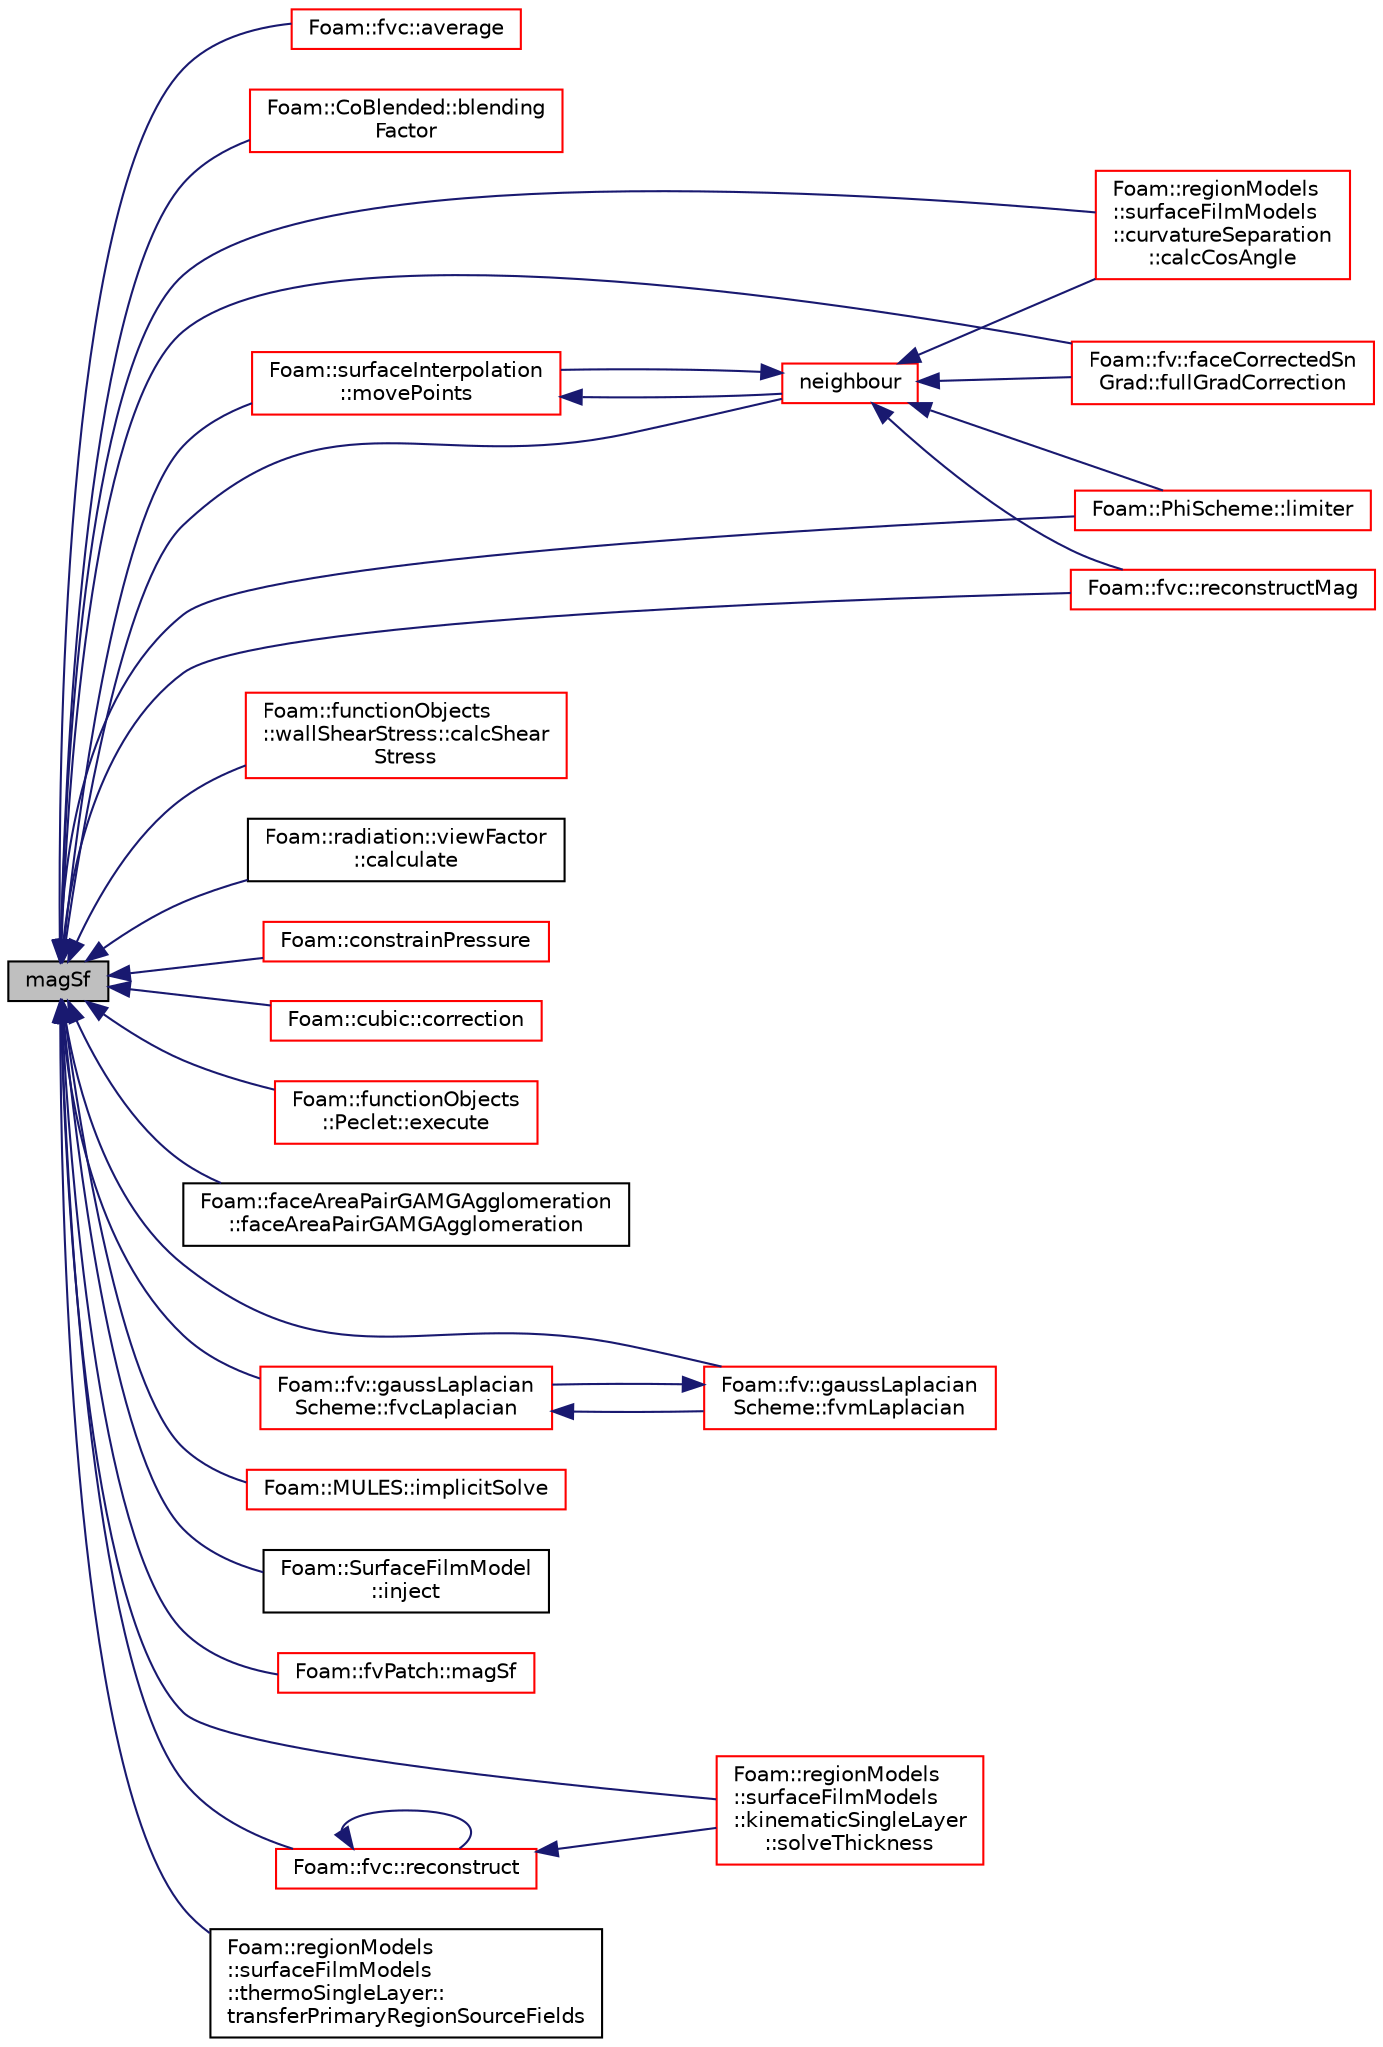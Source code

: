 digraph "magSf"
{
  bgcolor="transparent";
  edge [fontname="Helvetica",fontsize="10",labelfontname="Helvetica",labelfontsize="10"];
  node [fontname="Helvetica",fontsize="10",shape=record];
  rankdir="LR";
  Node1 [label="magSf",height=0.2,width=0.4,color="black", fillcolor="grey75", style="filled", fontcolor="black"];
  Node1 -> Node2 [dir="back",color="midnightblue",fontsize="10",style="solid",fontname="Helvetica"];
  Node2 [label="Foam::fvc::average",height=0.2,width=0.4,color="red",URL="$a11009.html#a081533edd829853720cd0cbb61c5d49f",tooltip="Area-weighted average a surfaceField creating a volField. "];
  Node1 -> Node3 [dir="back",color="midnightblue",fontsize="10",style="solid",fontname="Helvetica"];
  Node3 [label="Foam::CoBlended::blending\lFactor",height=0.2,width=0.4,color="red",URL="$a00299.html#a82617bba2d0f481ec5866b91793d5703",tooltip="Return the face-based blending factor. "];
  Node1 -> Node4 [dir="back",color="midnightblue",fontsize="10",style="solid",fontname="Helvetica"];
  Node4 [label="Foam::regionModels\l::surfaceFilmModels\l::curvatureSeparation\l::calcCosAngle",height=0.2,width=0.4,color="red",URL="$a00453.html#a1d6b5a28655335fe9dcdeafcf44d0056",tooltip="Calculate the cosine of the angle between gravity vector and. "];
  Node1 -> Node5 [dir="back",color="midnightblue",fontsize="10",style="solid",fontname="Helvetica"];
  Node5 [label="Foam::functionObjects\l::wallShearStress::calcShear\lStress",height=0.2,width=0.4,color="red",URL="$a02948.html#a8a6d77ce57a081d39fa4e76f5415edec",tooltip="Calculate the shear stress. "];
  Node1 -> Node6 [dir="back",color="midnightblue",fontsize="10",style="solid",fontname="Helvetica"];
  Node6 [label="Foam::radiation::viewFactor\l::calculate",height=0.2,width=0.4,color="black",URL="$a02899.html#afe1d8348c24e6589bc7c0b3f689316a7",tooltip="Solve system of equation(s) "];
  Node1 -> Node7 [dir="back",color="midnightblue",fontsize="10",style="solid",fontname="Helvetica"];
  Node7 [label="Foam::constrainPressure",height=0.2,width=0.4,color="red",URL="$a10974.html#a032bf69fc7d5a3289a0785f6f3d8b75b"];
  Node1 -> Node8 [dir="back",color="midnightblue",fontsize="10",style="solid",fontname="Helvetica"];
  Node8 [label="Foam::cubic::correction",height=0.2,width=0.4,color="red",URL="$a00448.html#a575a424a2a3d61de0e8d6ad368b61be1",tooltip="Return the explicit correction to the face-interpolate. "];
  Node1 -> Node9 [dir="back",color="midnightblue",fontsize="10",style="solid",fontname="Helvetica"];
  Node9 [label="Foam::functionObjects\l::Peclet::execute",height=0.2,width=0.4,color="red",URL="$a01865.html#a61af3e60b94ae3e748f6fbac1e794af7",tooltip="Execute, currently does nothing. "];
  Node1 -> Node10 [dir="back",color="midnightblue",fontsize="10",style="solid",fontname="Helvetica"];
  Node10 [label="Foam::faceAreaPairGAMGAgglomeration\l::faceAreaPairGAMGAgglomeration",height=0.2,width=0.4,color="black",URL="$a00727.html#a7906519c7c208b56f01aaf7addac8958",tooltip="Construct given mesh and controls. "];
  Node1 -> Node11 [dir="back",color="midnightblue",fontsize="10",style="solid",fontname="Helvetica"];
  Node11 [label="Foam::fv::faceCorrectedSn\lGrad::fullGradCorrection",height=0.2,width=0.4,color="red",URL="$a00733.html#a1d818a559677e63f3aa628f1787133ce",tooltip="Return the explicit correction to the faceCorrectedSnGrad. "];
  Node1 -> Node12 [dir="back",color="midnightblue",fontsize="10",style="solid",fontname="Helvetica"];
  Node12 [label="Foam::fv::gaussLaplacian\lScheme::fvcLaplacian",height=0.2,width=0.4,color="red",URL="$a00919.html#a3b7763d1c413ef4161fb02b170ba7194"];
  Node12 -> Node13 [dir="back",color="midnightblue",fontsize="10",style="solid",fontname="Helvetica"];
  Node13 [label="Foam::fv::gaussLaplacian\lScheme::fvmLaplacian",height=0.2,width=0.4,color="red",URL="$a00919.html#ac363258e34a38773cd5e029506a4b945"];
  Node13 -> Node12 [dir="back",color="midnightblue",fontsize="10",style="solid",fontname="Helvetica"];
  Node1 -> Node13 [dir="back",color="midnightblue",fontsize="10",style="solid",fontname="Helvetica"];
  Node1 -> Node14 [dir="back",color="midnightblue",fontsize="10",style="solid",fontname="Helvetica"];
  Node14 [label="Foam::MULES::implicitSolve",height=0.2,width=0.4,color="red",URL="$a11033.html#af3ebc5af31512182ee43a56e994f4aaf"];
  Node1 -> Node15 [dir="back",color="midnightblue",fontsize="10",style="solid",fontname="Helvetica"];
  Node15 [label="Foam::SurfaceFilmModel\l::inject",height=0.2,width=0.4,color="black",URL="$a02553.html#ad56021712258ad92961ed1dcb0941870",tooltip="Inject parcels into the cloud. "];
  Node1 -> Node16 [dir="back",color="midnightblue",fontsize="10",style="solid",fontname="Helvetica"];
  Node16 [label="Foam::PhiScheme::limiter",height=0.2,width=0.4,color="red",URL="$a01887.html#aad9e018b93b59932a398c0826c5cef86",tooltip="Return the interpolation weighting factors. "];
  Node1 -> Node17 [dir="back",color="midnightblue",fontsize="10",style="solid",fontname="Helvetica"];
  Node17 [label="Foam::fvPatch::magSf",height=0.2,width=0.4,color="red",URL="$a00898.html#af3911113e534bb184d697a9add80c55c",tooltip="Return face area magnitudes. "];
  Node1 -> Node18 [dir="back",color="midnightblue",fontsize="10",style="solid",fontname="Helvetica"];
  Node18 [label="Foam::surfaceInterpolation\l::movePoints",height=0.2,width=0.4,color="red",URL="$a02557.html#a049fe0a86e2c86b4c0bb5fe02583bea4",tooltip="Do what is neccessary if the mesh has moved. "];
  Node18 -> Node19 [dir="back",color="midnightblue",fontsize="10",style="solid",fontname="Helvetica"];
  Node19 [label="neighbour",height=0.2,width=0.4,color="red",URL="$a00889.html#a942a1cffef163625ee3408ae1f057dec",tooltip="Internal face neighbour. "];
  Node19 -> Node4 [dir="back",color="midnightblue",fontsize="10",style="solid",fontname="Helvetica"];
  Node19 -> Node11 [dir="back",color="midnightblue",fontsize="10",style="solid",fontname="Helvetica"];
  Node19 -> Node16 [dir="back",color="midnightblue",fontsize="10",style="solid",fontname="Helvetica"];
  Node19 -> Node18 [dir="back",color="midnightblue",fontsize="10",style="solid",fontname="Helvetica"];
  Node19 -> Node20 [dir="back",color="midnightblue",fontsize="10",style="solid",fontname="Helvetica"];
  Node20 [label="Foam::fvc::reconstructMag",height=0.2,width=0.4,color="red",URL="$a11009.html#a29cdad91ee3fc2ac251ac2b4872557da"];
  Node1 -> Node19 [dir="back",color="midnightblue",fontsize="10",style="solid",fontname="Helvetica"];
  Node1 -> Node21 [dir="back",color="midnightblue",fontsize="10",style="solid",fontname="Helvetica"];
  Node21 [label="Foam::fvc::reconstruct",height=0.2,width=0.4,color="red",URL="$a11009.html#ad3f62a925e1c910123bc88b6572e4b78"];
  Node21 -> Node21 [dir="back",color="midnightblue",fontsize="10",style="solid",fontname="Helvetica"];
  Node21 -> Node22 [dir="back",color="midnightblue",fontsize="10",style="solid",fontname="Helvetica"];
  Node22 [label="Foam::regionModels\l::surfaceFilmModels\l::kinematicSingleLayer\l::solveThickness",height=0.2,width=0.4,color="red",URL="$a01261.html#a38ccae6e6751502d71d2490fca96a516",tooltip="Solve coupled velocity-thickness equations. "];
  Node1 -> Node20 [dir="back",color="midnightblue",fontsize="10",style="solid",fontname="Helvetica"];
  Node1 -> Node22 [dir="back",color="midnightblue",fontsize="10",style="solid",fontname="Helvetica"];
  Node1 -> Node23 [dir="back",color="midnightblue",fontsize="10",style="solid",fontname="Helvetica"];
  Node23 [label="Foam::regionModels\l::surfaceFilmModels\l::thermoSingleLayer::\ltransferPrimaryRegionSourceFields",height=0.2,width=0.4,color="black",URL="$a02674.html#ad280476804f72e6d48d182e2d0814a46",tooltip="Transfer source fields from the primary region to the film region. "];
}
